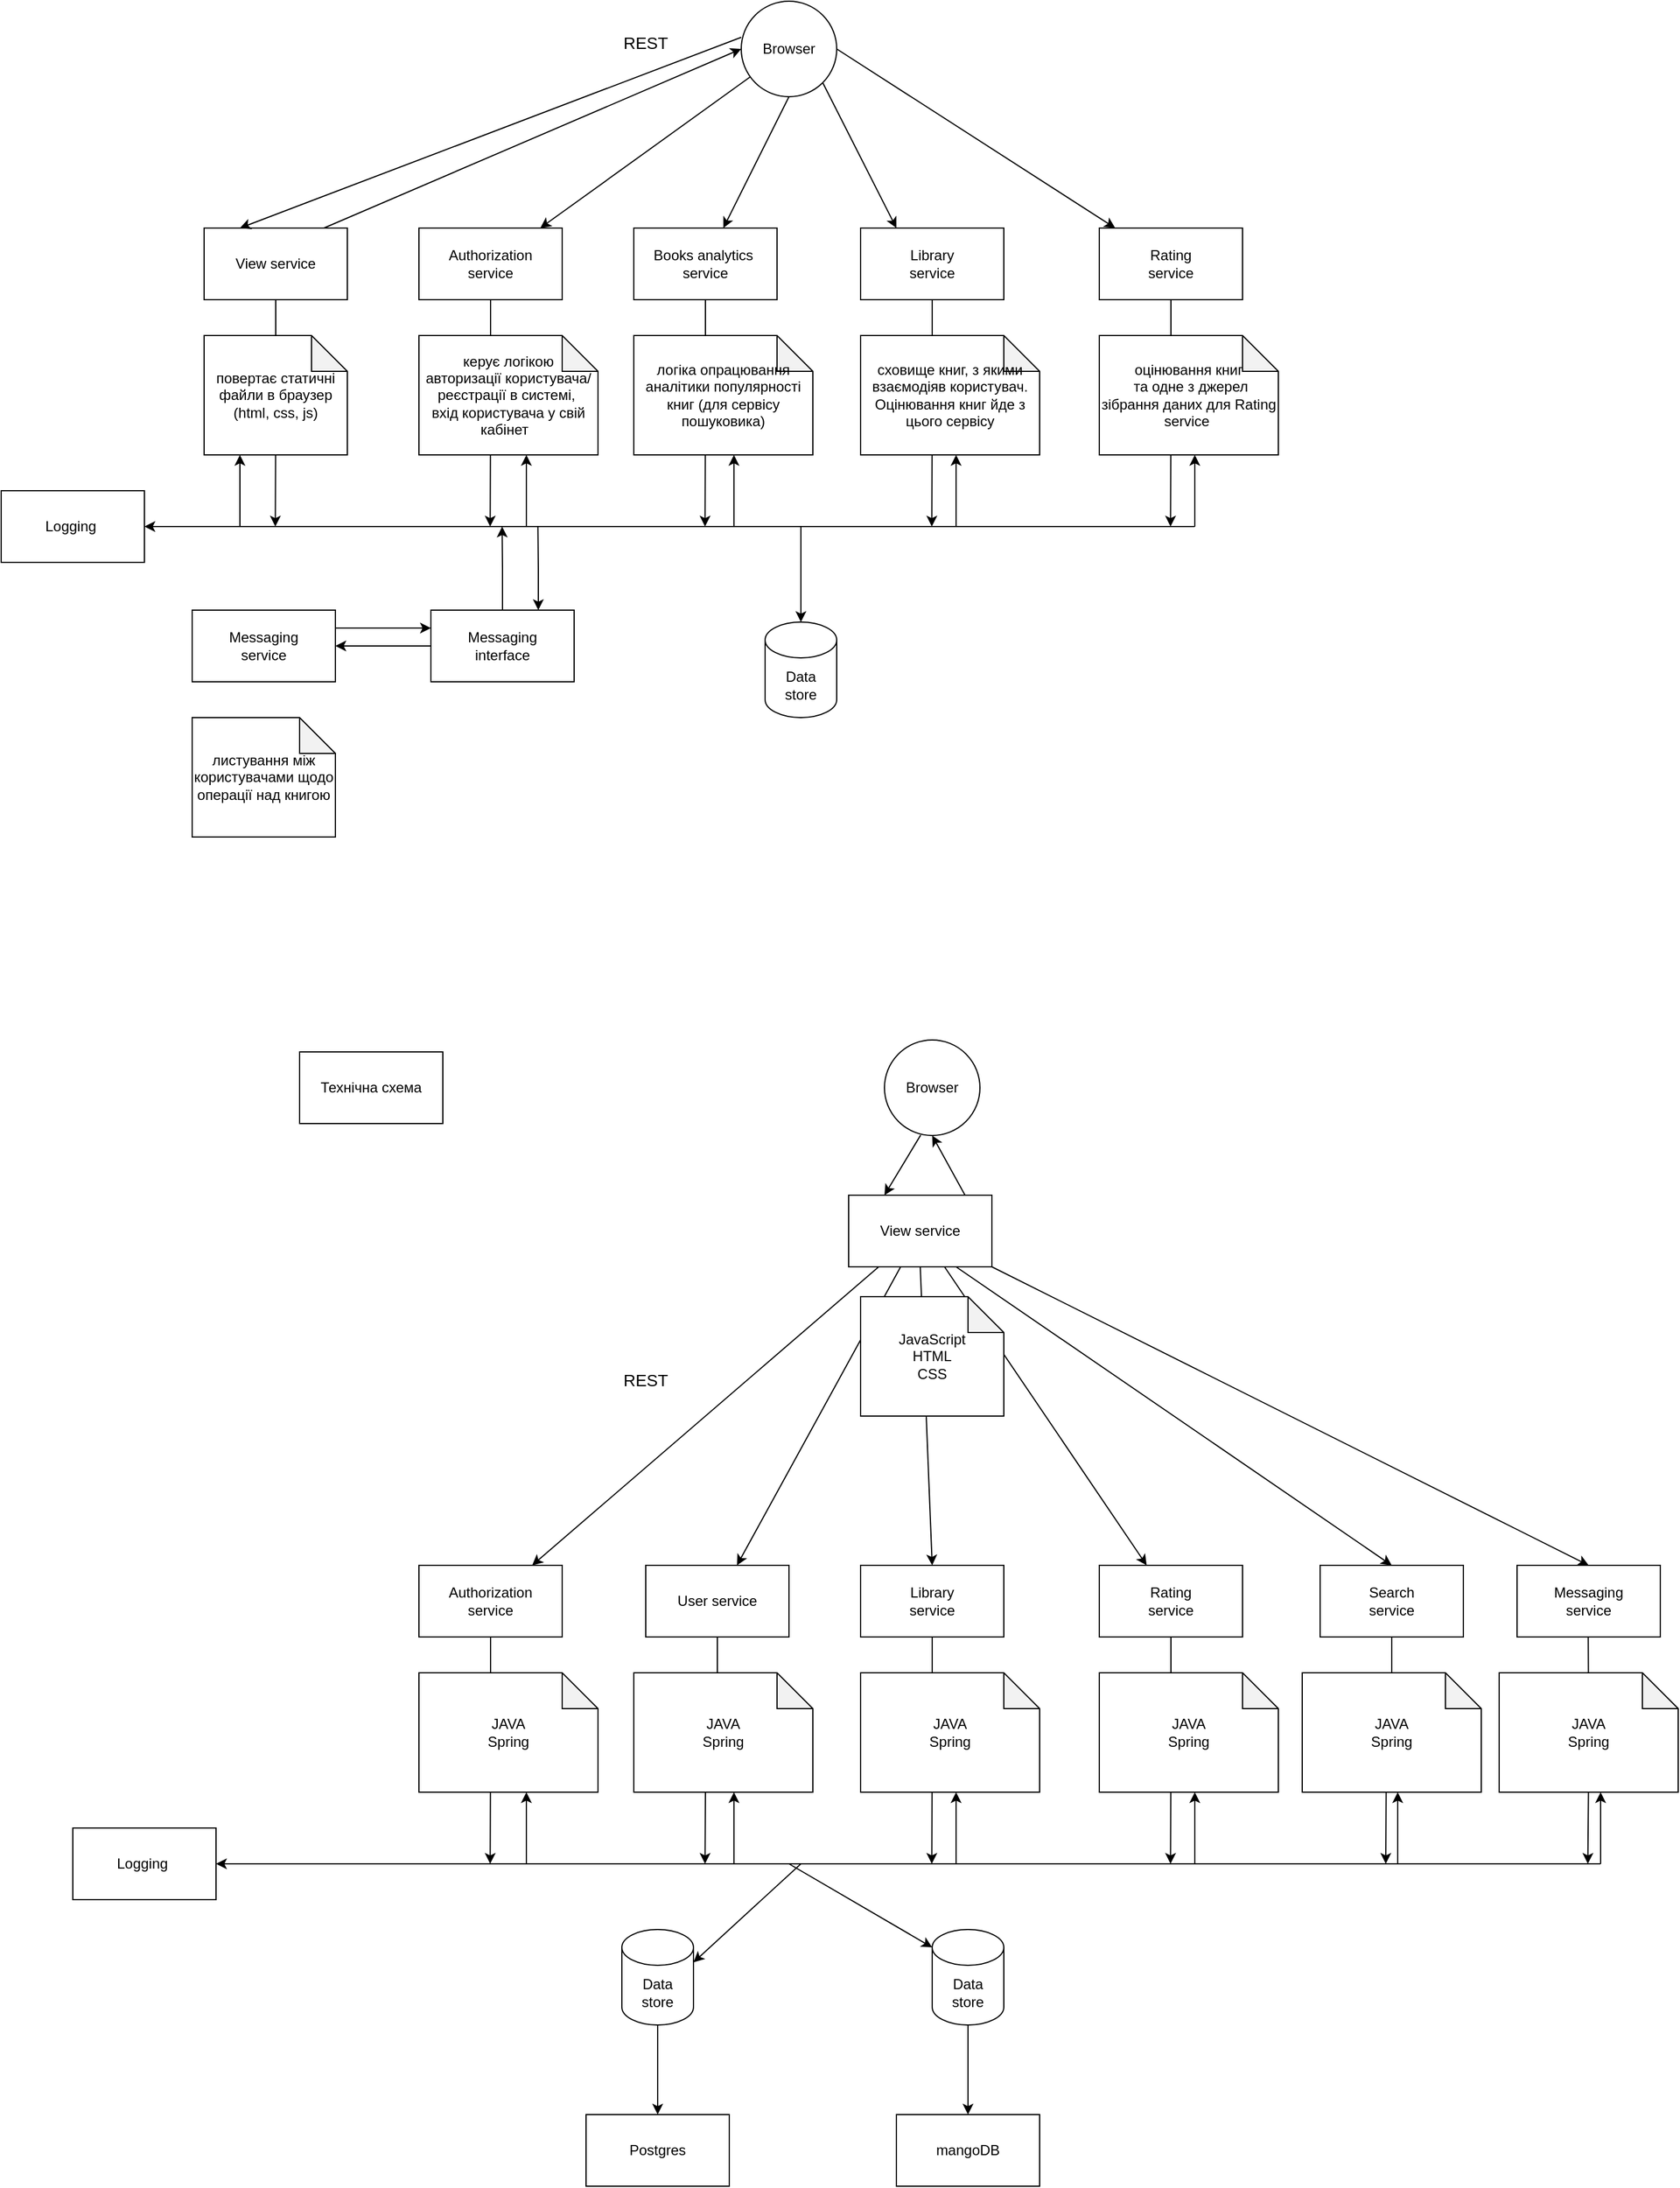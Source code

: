 <mxfile version="22.1.16" type="github">
  <diagram name="Page-1" id="GJx7aqCc3YLOl576Z9mc">
    <mxGraphModel dx="1449" dy="2051" grid="1" gridSize="10" guides="1" tooltips="1" connect="1" arrows="1" fold="1" page="1" pageScale="1" pageWidth="850" pageHeight="1100" math="0" shadow="0">
      <root>
        <mxCell id="0" />
        <mxCell id="1" parent="0" />
        <mxCell id="oXNcu96SMt2CY3mdLOwg-28" style="rounded=0;orthogonalLoop=1;jettySize=auto;html=1;entryX=0;entryY=0.5;entryDx=0;entryDy=0;exitX=0.817;exitY=0.017;exitDx=0;exitDy=0;exitPerimeter=0;" parent="1" source="oXNcu96SMt2CY3mdLOwg-1" target="oXNcu96SMt2CY3mdLOwg-18" edge="1">
          <mxGeometry relative="1" as="geometry" />
        </mxCell>
        <mxCell id="oXNcu96SMt2CY3mdLOwg-31" style="edgeStyle=orthogonalEdgeStyle;rounded=0;orthogonalLoop=1;jettySize=auto;html=1;exitX=0.5;exitY=1;exitDx=0;exitDy=0;" parent="1" source="oXNcu96SMt2CY3mdLOwg-1" edge="1">
          <mxGeometry relative="1" as="geometry">
            <mxPoint x="239.667" y="370" as="targetPoint" />
          </mxGeometry>
        </mxCell>
        <mxCell id="oXNcu96SMt2CY3mdLOwg-1" value="View service" style="rounded=0;whiteSpace=wrap;html=1;" parent="1" vertex="1">
          <mxGeometry x="180" y="120" width="120" height="60" as="geometry" />
        </mxCell>
        <mxCell id="oXNcu96SMt2CY3mdLOwg-3" value="повертає статичні файли в браузер (html, css, js)" style="shape=note;whiteSpace=wrap;html=1;backgroundOutline=1;darkOpacity=0.05;" parent="1" vertex="1">
          <mxGeometry x="180" y="210" width="120" height="100" as="geometry" />
        </mxCell>
        <mxCell id="oXNcu96SMt2CY3mdLOwg-32" style="edgeStyle=orthogonalEdgeStyle;rounded=0;orthogonalLoop=1;jettySize=auto;html=1;exitX=0.5;exitY=1;exitDx=0;exitDy=0;" parent="1" source="oXNcu96SMt2CY3mdLOwg-4" edge="1">
          <mxGeometry relative="1" as="geometry">
            <mxPoint x="419.667" y="370" as="targetPoint" />
          </mxGeometry>
        </mxCell>
        <mxCell id="oXNcu96SMt2CY3mdLOwg-4" value="Authorization &lt;br&gt;service" style="rounded=0;whiteSpace=wrap;html=1;" parent="1" vertex="1">
          <mxGeometry x="360" y="120" width="120" height="60" as="geometry" />
        </mxCell>
        <mxCell id="oXNcu96SMt2CY3mdLOwg-5" value="керує логікою &lt;br&gt;авторизації користувача/реєстрації в системі,&amp;nbsp;&lt;br&gt;вхід користувача у свій кабінет&amp;nbsp;&amp;nbsp;" style="shape=note;whiteSpace=wrap;html=1;backgroundOutline=1;darkOpacity=0.05;" parent="1" vertex="1">
          <mxGeometry x="360" y="210" width="150" height="100" as="geometry" />
        </mxCell>
        <mxCell id="oXNcu96SMt2CY3mdLOwg-33" style="edgeStyle=orthogonalEdgeStyle;rounded=0;orthogonalLoop=1;jettySize=auto;html=1;exitX=0.5;exitY=1;exitDx=0;exitDy=0;" parent="1" source="oXNcu96SMt2CY3mdLOwg-6" edge="1">
          <mxGeometry relative="1" as="geometry">
            <mxPoint x="599.667" y="370" as="targetPoint" />
          </mxGeometry>
        </mxCell>
        <mxCell id="oXNcu96SMt2CY3mdLOwg-6" value="Books analytics&amp;nbsp;&lt;br&gt;service" style="rounded=0;whiteSpace=wrap;html=1;" parent="1" vertex="1">
          <mxGeometry x="540" y="120" width="120" height="60" as="geometry" />
        </mxCell>
        <mxCell id="oXNcu96SMt2CY3mdLOwg-7" value="логіка опрацювання аналітики популярності книг (для сервісу пошуковика)" style="shape=note;whiteSpace=wrap;html=1;backgroundOutline=1;darkOpacity=0.05;" parent="1" vertex="1">
          <mxGeometry x="540" y="210" width="150" height="100" as="geometry" />
        </mxCell>
        <mxCell id="oXNcu96SMt2CY3mdLOwg-34" style="edgeStyle=orthogonalEdgeStyle;rounded=0;orthogonalLoop=1;jettySize=auto;html=1;exitX=0.5;exitY=1;exitDx=0;exitDy=0;" parent="1" source="oXNcu96SMt2CY3mdLOwg-8" edge="1">
          <mxGeometry relative="1" as="geometry">
            <mxPoint x="789.667" y="370" as="targetPoint" />
          </mxGeometry>
        </mxCell>
        <mxCell id="oXNcu96SMt2CY3mdLOwg-8" value="Library &lt;br&gt;service" style="rounded=0;whiteSpace=wrap;html=1;" parent="1" vertex="1">
          <mxGeometry x="730" y="120" width="120" height="60" as="geometry" />
        </mxCell>
        <mxCell id="oXNcu96SMt2CY3mdLOwg-9" value="сховище книг, з якими взаємодіяв користувач. Оцінювання книг йде з цього сервісу" style="shape=note;whiteSpace=wrap;html=1;backgroundOutline=1;darkOpacity=0.05;" parent="1" vertex="1">
          <mxGeometry x="730" y="210" width="150" height="100" as="geometry" />
        </mxCell>
        <mxCell id="oXNcu96SMt2CY3mdLOwg-35" style="edgeStyle=orthogonalEdgeStyle;rounded=0;orthogonalLoop=1;jettySize=auto;html=1;exitX=0.5;exitY=1;exitDx=0;exitDy=0;" parent="1" source="oXNcu96SMt2CY3mdLOwg-10" edge="1">
          <mxGeometry relative="1" as="geometry">
            <mxPoint x="989.667" y="370" as="targetPoint" />
          </mxGeometry>
        </mxCell>
        <mxCell id="oXNcu96SMt2CY3mdLOwg-10" value="Rating&lt;br&gt;service" style="rounded=0;whiteSpace=wrap;html=1;" parent="1" vertex="1">
          <mxGeometry x="930" y="120" width="120" height="60" as="geometry" />
        </mxCell>
        <mxCell id="oXNcu96SMt2CY3mdLOwg-11" value="оцінювання книг&lt;br&gt;&amp;nbsp;та одне з джерел зібрання даних для Rating service&amp;nbsp;" style="shape=note;whiteSpace=wrap;html=1;backgroundOutline=1;darkOpacity=0.05;" parent="1" vertex="1">
          <mxGeometry x="930" y="210" width="150" height="100" as="geometry" />
        </mxCell>
        <mxCell id="oXNcu96SMt2CY3mdLOwg-37" style="edgeStyle=orthogonalEdgeStyle;rounded=0;orthogonalLoop=1;jettySize=auto;html=1;exitX=1;exitY=0.25;exitDx=0;exitDy=0;entryX=0;entryY=0.25;entryDx=0;entryDy=0;" parent="1" source="oXNcu96SMt2CY3mdLOwg-12" target="oXNcu96SMt2CY3mdLOwg-26" edge="1">
          <mxGeometry relative="1" as="geometry" />
        </mxCell>
        <mxCell id="oXNcu96SMt2CY3mdLOwg-12" value="Messaging &lt;br&gt;service" style="rounded=0;whiteSpace=wrap;html=1;" parent="1" vertex="1">
          <mxGeometry x="170" y="440" width="120" height="60" as="geometry" />
        </mxCell>
        <mxCell id="oXNcu96SMt2CY3mdLOwg-13" value="листування між користувачами щодо операції над книгою" style="shape=note;whiteSpace=wrap;html=1;backgroundOutline=1;darkOpacity=0.05;" parent="1" vertex="1">
          <mxGeometry x="170" y="530" width="120" height="100" as="geometry" />
        </mxCell>
        <mxCell id="oXNcu96SMt2CY3mdLOwg-15" value="Data &lt;br&gt;store" style="shape=cylinder3;whiteSpace=wrap;html=1;boundedLbl=1;backgroundOutline=1;size=15;" parent="1" vertex="1">
          <mxGeometry x="650" y="450" width="60" height="80" as="geometry" />
        </mxCell>
        <mxCell id="oXNcu96SMt2CY3mdLOwg-16" value="Logging&amp;nbsp;" style="rounded=0;whiteSpace=wrap;html=1;" parent="1" vertex="1">
          <mxGeometry x="10" y="340" width="120" height="60" as="geometry" />
        </mxCell>
        <mxCell id="oXNcu96SMt2CY3mdLOwg-20" style="rounded=0;orthogonalLoop=1;jettySize=auto;html=1;entryX=0.25;entryY=0;entryDx=0;entryDy=0;exitX=0;exitY=0.378;exitDx=0;exitDy=0;exitPerimeter=0;" parent="1" source="oXNcu96SMt2CY3mdLOwg-18" target="oXNcu96SMt2CY3mdLOwg-1" edge="1">
          <mxGeometry relative="1" as="geometry" />
        </mxCell>
        <mxCell id="oXNcu96SMt2CY3mdLOwg-21" style="rounded=0;orthogonalLoop=1;jettySize=auto;html=1;" parent="1" source="oXNcu96SMt2CY3mdLOwg-18" target="oXNcu96SMt2CY3mdLOwg-4" edge="1">
          <mxGeometry relative="1" as="geometry" />
        </mxCell>
        <mxCell id="oXNcu96SMt2CY3mdLOwg-22" style="rounded=0;orthogonalLoop=1;jettySize=auto;html=1;exitX=0.5;exitY=1;exitDx=0;exitDy=0;" parent="1" source="oXNcu96SMt2CY3mdLOwg-18" target="oXNcu96SMt2CY3mdLOwg-6" edge="1">
          <mxGeometry relative="1" as="geometry" />
        </mxCell>
        <mxCell id="oXNcu96SMt2CY3mdLOwg-23" style="rounded=0;orthogonalLoop=1;jettySize=auto;html=1;exitX=1;exitY=1;exitDx=0;exitDy=0;entryX=0.25;entryY=0;entryDx=0;entryDy=0;" parent="1" source="oXNcu96SMt2CY3mdLOwg-18" target="oXNcu96SMt2CY3mdLOwg-8" edge="1">
          <mxGeometry relative="1" as="geometry" />
        </mxCell>
        <mxCell id="oXNcu96SMt2CY3mdLOwg-24" style="rounded=0;orthogonalLoop=1;jettySize=auto;html=1;exitX=1;exitY=0.5;exitDx=0;exitDy=0;" parent="1" source="oXNcu96SMt2CY3mdLOwg-18" target="oXNcu96SMt2CY3mdLOwg-10" edge="1">
          <mxGeometry relative="1" as="geometry" />
        </mxCell>
        <mxCell id="oXNcu96SMt2CY3mdLOwg-18" value="Browser" style="ellipse;whiteSpace=wrap;html=1;aspect=fixed;" parent="1" vertex="1">
          <mxGeometry x="630" y="-70" width="80" height="80" as="geometry" />
        </mxCell>
        <mxCell id="oXNcu96SMt2CY3mdLOwg-27" style="edgeStyle=orthogonalEdgeStyle;rounded=0;orthogonalLoop=1;jettySize=auto;html=1;" parent="1" source="oXNcu96SMt2CY3mdLOwg-26" target="oXNcu96SMt2CY3mdLOwg-12" edge="1">
          <mxGeometry relative="1" as="geometry" />
        </mxCell>
        <mxCell id="oXNcu96SMt2CY3mdLOwg-36" style="edgeStyle=orthogonalEdgeStyle;rounded=0;orthogonalLoop=1;jettySize=auto;html=1;exitX=0.5;exitY=0;exitDx=0;exitDy=0;" parent="1" source="oXNcu96SMt2CY3mdLOwg-26" edge="1">
          <mxGeometry relative="1" as="geometry">
            <mxPoint x="429.667" y="370" as="targetPoint" />
          </mxGeometry>
        </mxCell>
        <mxCell id="oXNcu96SMt2CY3mdLOwg-38" style="edgeStyle=orthogonalEdgeStyle;rounded=0;orthogonalLoop=1;jettySize=auto;html=1;exitX=0.75;exitY=0;exitDx=0;exitDy=0;startArrow=classic;startFill=1;endArrow=none;endFill=0;" parent="1" source="oXNcu96SMt2CY3mdLOwg-26" edge="1">
          <mxGeometry relative="1" as="geometry">
            <mxPoint x="459.667" y="370" as="targetPoint" />
          </mxGeometry>
        </mxCell>
        <mxCell id="oXNcu96SMt2CY3mdLOwg-26" value="Messaging &lt;br&gt;interface" style="rounded=0;whiteSpace=wrap;html=1;" parent="1" vertex="1">
          <mxGeometry x="370" y="440" width="120" height="60" as="geometry" />
        </mxCell>
        <mxCell id="oXNcu96SMt2CY3mdLOwg-29" value="&lt;font style=&quot;font-size: 14px;&quot;&gt;REST&lt;/font&gt;" style="text;html=1;strokeColor=none;fillColor=none;align=center;verticalAlign=middle;whiteSpace=wrap;rounded=0;" parent="1" vertex="1">
          <mxGeometry x="520" y="-50" width="60" height="30" as="geometry" />
        </mxCell>
        <mxCell id="oXNcu96SMt2CY3mdLOwg-30" value="" style="endArrow=none;html=1;rounded=0;" parent="1" edge="1">
          <mxGeometry width="50" height="50" relative="1" as="geometry">
            <mxPoint x="210" y="370" as="sourcePoint" />
            <mxPoint x="1010" y="370" as="targetPoint" />
          </mxGeometry>
        </mxCell>
        <mxCell id="oXNcu96SMt2CY3mdLOwg-39" value="" style="endArrow=classic;html=1;rounded=0;" parent="1" edge="1">
          <mxGeometry width="50" height="50" relative="1" as="geometry">
            <mxPoint x="210" y="370" as="sourcePoint" />
            <mxPoint x="210" y="310" as="targetPoint" />
          </mxGeometry>
        </mxCell>
        <mxCell id="oXNcu96SMt2CY3mdLOwg-40" value="" style="endArrow=classic;html=1;rounded=0;" parent="1" edge="1">
          <mxGeometry width="50" height="50" relative="1" as="geometry">
            <mxPoint x="450" y="370" as="sourcePoint" />
            <mxPoint x="450" y="310" as="targetPoint" />
          </mxGeometry>
        </mxCell>
        <mxCell id="oXNcu96SMt2CY3mdLOwg-41" value="" style="endArrow=classic;html=1;rounded=0;" parent="1" edge="1">
          <mxGeometry width="50" height="50" relative="1" as="geometry">
            <mxPoint x="623.89" y="370" as="sourcePoint" />
            <mxPoint x="623.89" y="310" as="targetPoint" />
          </mxGeometry>
        </mxCell>
        <mxCell id="oXNcu96SMt2CY3mdLOwg-42" value="" style="endArrow=classic;html=1;rounded=0;" parent="1" edge="1">
          <mxGeometry width="50" height="50" relative="1" as="geometry">
            <mxPoint x="810" y="370" as="sourcePoint" />
            <mxPoint x="810" y="310" as="targetPoint" />
          </mxGeometry>
        </mxCell>
        <mxCell id="oXNcu96SMt2CY3mdLOwg-43" value="" style="endArrow=classic;html=1;rounded=0;" parent="1" edge="1">
          <mxGeometry width="50" height="50" relative="1" as="geometry">
            <mxPoint x="1010" y="370" as="sourcePoint" />
            <mxPoint x="1010" y="310" as="targetPoint" />
          </mxGeometry>
        </mxCell>
        <mxCell id="oXNcu96SMt2CY3mdLOwg-45" value="" style="endArrow=classic;html=1;rounded=0;" parent="1" edge="1">
          <mxGeometry width="50" height="50" relative="1" as="geometry">
            <mxPoint x="210" y="370" as="sourcePoint" />
            <mxPoint x="130" y="370" as="targetPoint" />
          </mxGeometry>
        </mxCell>
        <mxCell id="oXNcu96SMt2CY3mdLOwg-46" value="" style="endArrow=classic;html=1;rounded=0;" parent="1" edge="1">
          <mxGeometry width="50" height="50" relative="1" as="geometry">
            <mxPoint x="680" y="370" as="sourcePoint" />
            <mxPoint x="680" y="450" as="targetPoint" />
          </mxGeometry>
        </mxCell>
        <mxCell id="54RWi3GxyA712Erpz5ya-1" style="rounded=0;orthogonalLoop=1;jettySize=auto;html=1;entryX=0.5;entryY=1;entryDx=0;entryDy=0;exitX=0.817;exitY=0.017;exitDx=0;exitDy=0;exitPerimeter=0;" edge="1" parent="1" source="54RWi3GxyA712Erpz5ya-3" target="54RWi3GxyA712Erpz5ya-27">
          <mxGeometry relative="1" as="geometry" />
        </mxCell>
        <mxCell id="54RWi3GxyA712Erpz5ya-3" value="View service" style="rounded=0;whiteSpace=wrap;html=1;" vertex="1" parent="1">
          <mxGeometry x="720" y="930" width="120" height="60" as="geometry" />
        </mxCell>
        <mxCell id="54RWi3GxyA712Erpz5ya-5" style="edgeStyle=orthogonalEdgeStyle;rounded=0;orthogonalLoop=1;jettySize=auto;html=1;exitX=0.5;exitY=1;exitDx=0;exitDy=0;" edge="1" parent="1" source="54RWi3GxyA712Erpz5ya-6">
          <mxGeometry relative="1" as="geometry">
            <mxPoint x="419.667" y="1490" as="targetPoint" />
          </mxGeometry>
        </mxCell>
        <mxCell id="54RWi3GxyA712Erpz5ya-6" value="Authorization &lt;br&gt;service" style="rounded=0;whiteSpace=wrap;html=1;" vertex="1" parent="1">
          <mxGeometry x="360" y="1240" width="120" height="60" as="geometry" />
        </mxCell>
        <mxCell id="54RWi3GxyA712Erpz5ya-7" value="JAVA&lt;br&gt;Spring" style="shape=note;whiteSpace=wrap;html=1;backgroundOutline=1;darkOpacity=0.05;" vertex="1" parent="1">
          <mxGeometry x="360" y="1330" width="150" height="100" as="geometry" />
        </mxCell>
        <mxCell id="54RWi3GxyA712Erpz5ya-8" style="edgeStyle=orthogonalEdgeStyle;rounded=0;orthogonalLoop=1;jettySize=auto;html=1;exitX=0.5;exitY=1;exitDx=0;exitDy=0;" edge="1" parent="1" source="54RWi3GxyA712Erpz5ya-9">
          <mxGeometry relative="1" as="geometry">
            <mxPoint x="599.667" y="1490" as="targetPoint" />
          </mxGeometry>
        </mxCell>
        <mxCell id="54RWi3GxyA712Erpz5ya-10" value="JAVA&lt;br style=&quot;border-color: var(--border-color);&quot;&gt;Spring" style="shape=note;whiteSpace=wrap;html=1;backgroundOutline=1;darkOpacity=0.05;" vertex="1" parent="1">
          <mxGeometry x="540" y="1330" width="150" height="100" as="geometry" />
        </mxCell>
        <mxCell id="54RWi3GxyA712Erpz5ya-11" style="edgeStyle=orthogonalEdgeStyle;rounded=0;orthogonalLoop=1;jettySize=auto;html=1;exitX=0.5;exitY=1;exitDx=0;exitDy=0;" edge="1" parent="1" source="54RWi3GxyA712Erpz5ya-12">
          <mxGeometry relative="1" as="geometry">
            <mxPoint x="789.667" y="1490" as="targetPoint" />
          </mxGeometry>
        </mxCell>
        <mxCell id="54RWi3GxyA712Erpz5ya-12" value="Library &lt;br&gt;service" style="rounded=0;whiteSpace=wrap;html=1;" vertex="1" parent="1">
          <mxGeometry x="730" y="1240" width="120" height="60" as="geometry" />
        </mxCell>
        <mxCell id="54RWi3GxyA712Erpz5ya-13" value="JAVA&lt;br style=&quot;border-color: var(--border-color);&quot;&gt;Spring" style="shape=note;whiteSpace=wrap;html=1;backgroundOutline=1;darkOpacity=0.05;" vertex="1" parent="1">
          <mxGeometry x="730" y="1330" width="150" height="100" as="geometry" />
        </mxCell>
        <mxCell id="54RWi3GxyA712Erpz5ya-14" style="edgeStyle=orthogonalEdgeStyle;rounded=0;orthogonalLoop=1;jettySize=auto;html=1;exitX=0.5;exitY=1;exitDx=0;exitDy=0;" edge="1" parent="1" source="54RWi3GxyA712Erpz5ya-15">
          <mxGeometry relative="1" as="geometry">
            <mxPoint x="989.667" y="1490" as="targetPoint" />
          </mxGeometry>
        </mxCell>
        <mxCell id="54RWi3GxyA712Erpz5ya-15" value="Rating&lt;br&gt;service" style="rounded=0;whiteSpace=wrap;html=1;" vertex="1" parent="1">
          <mxGeometry x="930" y="1240" width="120" height="60" as="geometry" />
        </mxCell>
        <mxCell id="54RWi3GxyA712Erpz5ya-16" value="JAVA&lt;br style=&quot;border-color: var(--border-color);&quot;&gt;Spring" style="shape=note;whiteSpace=wrap;html=1;backgroundOutline=1;darkOpacity=0.05;" vertex="1" parent="1">
          <mxGeometry x="930" y="1330" width="150" height="100" as="geometry" />
        </mxCell>
        <mxCell id="54RWi3GxyA712Erpz5ya-47" value="" style="edgeStyle=orthogonalEdgeStyle;rounded=0;orthogonalLoop=1;jettySize=auto;html=1;" edge="1" parent="1" source="54RWi3GxyA712Erpz5ya-20" target="54RWi3GxyA712Erpz5ya-46">
          <mxGeometry relative="1" as="geometry" />
        </mxCell>
        <mxCell id="54RWi3GxyA712Erpz5ya-20" value="Data &lt;br&gt;store" style="shape=cylinder3;whiteSpace=wrap;html=1;boundedLbl=1;backgroundOutline=1;size=15;" vertex="1" parent="1">
          <mxGeometry x="530" y="1545" width="60" height="80" as="geometry" />
        </mxCell>
        <mxCell id="54RWi3GxyA712Erpz5ya-21" value="Logging&amp;nbsp;" style="rounded=0;whiteSpace=wrap;html=1;" vertex="1" parent="1">
          <mxGeometry x="70" y="1460" width="120" height="60" as="geometry" />
        </mxCell>
        <mxCell id="54RWi3GxyA712Erpz5ya-22" style="rounded=0;orthogonalLoop=1;jettySize=auto;html=1;entryX=0.25;entryY=0;entryDx=0;entryDy=0;exitX=0.379;exitY=0.996;exitDx=0;exitDy=0;exitPerimeter=0;" edge="1" parent="1" source="54RWi3GxyA712Erpz5ya-27" target="54RWi3GxyA712Erpz5ya-3">
          <mxGeometry relative="1" as="geometry" />
        </mxCell>
        <mxCell id="54RWi3GxyA712Erpz5ya-23" style="rounded=0;orthogonalLoop=1;jettySize=auto;html=1;" edge="1" parent="1" source="54RWi3GxyA712Erpz5ya-3" target="54RWi3GxyA712Erpz5ya-6">
          <mxGeometry relative="1" as="geometry" />
        </mxCell>
        <mxCell id="54RWi3GxyA712Erpz5ya-24" style="rounded=0;orthogonalLoop=1;jettySize=auto;html=1;" edge="1" parent="1" source="54RWi3GxyA712Erpz5ya-3" target="54RWi3GxyA712Erpz5ya-9">
          <mxGeometry relative="1" as="geometry" />
        </mxCell>
        <mxCell id="54RWi3GxyA712Erpz5ya-25" style="rounded=0;orthogonalLoop=1;jettySize=auto;html=1;exitX=0.5;exitY=1;exitDx=0;exitDy=0;entryX=0.5;entryY=0;entryDx=0;entryDy=0;" edge="1" parent="1" source="54RWi3GxyA712Erpz5ya-3" target="54RWi3GxyA712Erpz5ya-12">
          <mxGeometry relative="1" as="geometry" />
        </mxCell>
        <mxCell id="54RWi3GxyA712Erpz5ya-26" style="rounded=0;orthogonalLoop=1;jettySize=auto;html=1;" edge="1" parent="1" source="54RWi3GxyA712Erpz5ya-3" target="54RWi3GxyA712Erpz5ya-15">
          <mxGeometry relative="1" as="geometry" />
        </mxCell>
        <mxCell id="54RWi3GxyA712Erpz5ya-27" value="Browser" style="ellipse;whiteSpace=wrap;html=1;aspect=fixed;" vertex="1" parent="1">
          <mxGeometry x="750" y="800" width="80" height="80" as="geometry" />
        </mxCell>
        <mxCell id="54RWi3GxyA712Erpz5ya-32" value="&lt;font style=&quot;font-size: 14px;&quot;&gt;REST&lt;/font&gt;" style="text;html=1;strokeColor=none;fillColor=none;align=center;verticalAlign=middle;whiteSpace=wrap;rounded=0;" vertex="1" parent="1">
          <mxGeometry x="520" y="1070" width="60" height="30" as="geometry" />
        </mxCell>
        <mxCell id="54RWi3GxyA712Erpz5ya-33" value="" style="endArrow=none;html=1;rounded=0;" edge="1" parent="1">
          <mxGeometry width="50" height="50" relative="1" as="geometry">
            <mxPoint x="210" y="1490" as="sourcePoint" />
            <mxPoint x="1350" y="1490" as="targetPoint" />
          </mxGeometry>
        </mxCell>
        <mxCell id="54RWi3GxyA712Erpz5ya-35" value="" style="endArrow=classic;html=1;rounded=0;" edge="1" parent="1">
          <mxGeometry width="50" height="50" relative="1" as="geometry">
            <mxPoint x="450" y="1490" as="sourcePoint" />
            <mxPoint x="450" y="1430" as="targetPoint" />
          </mxGeometry>
        </mxCell>
        <mxCell id="54RWi3GxyA712Erpz5ya-36" value="" style="endArrow=classic;html=1;rounded=0;" edge="1" parent="1">
          <mxGeometry width="50" height="50" relative="1" as="geometry">
            <mxPoint x="623.89" y="1490" as="sourcePoint" />
            <mxPoint x="623.89" y="1430" as="targetPoint" />
          </mxGeometry>
        </mxCell>
        <mxCell id="54RWi3GxyA712Erpz5ya-37" value="" style="endArrow=classic;html=1;rounded=0;" edge="1" parent="1">
          <mxGeometry width="50" height="50" relative="1" as="geometry">
            <mxPoint x="810" y="1490" as="sourcePoint" />
            <mxPoint x="810" y="1430" as="targetPoint" />
          </mxGeometry>
        </mxCell>
        <mxCell id="54RWi3GxyA712Erpz5ya-38" value="" style="endArrow=classic;html=1;rounded=0;" edge="1" parent="1">
          <mxGeometry width="50" height="50" relative="1" as="geometry">
            <mxPoint x="1010" y="1490" as="sourcePoint" />
            <mxPoint x="1010" y="1430" as="targetPoint" />
          </mxGeometry>
        </mxCell>
        <mxCell id="54RWi3GxyA712Erpz5ya-39" value="" style="endArrow=classic;html=1;rounded=0;" edge="1" parent="1">
          <mxGeometry width="50" height="50" relative="1" as="geometry">
            <mxPoint x="210" y="1490" as="sourcePoint" />
            <mxPoint x="190" y="1490" as="targetPoint" />
          </mxGeometry>
        </mxCell>
        <mxCell id="54RWi3GxyA712Erpz5ya-40" value="" style="endArrow=classic;html=1;rounded=0;entryX=1;entryY=0;entryDx=0;entryDy=27.5;entryPerimeter=0;" edge="1" parent="1" target="54RWi3GxyA712Erpz5ya-20">
          <mxGeometry width="50" height="50" relative="1" as="geometry">
            <mxPoint x="680" y="1490" as="sourcePoint" />
            <mxPoint x="680" y="1570" as="targetPoint" />
          </mxGeometry>
        </mxCell>
        <mxCell id="54RWi3GxyA712Erpz5ya-43" value="Технічна схема" style="rounded=0;whiteSpace=wrap;html=1;" vertex="1" parent="1">
          <mxGeometry x="260" y="810" width="120" height="60" as="geometry" />
        </mxCell>
        <mxCell id="54RWi3GxyA712Erpz5ya-44" value="mangoDB" style="whiteSpace=wrap;html=1;" vertex="1" parent="1">
          <mxGeometry x="760" y="1700" width="120" height="60" as="geometry" />
        </mxCell>
        <mxCell id="54RWi3GxyA712Erpz5ya-46" value="Postgres" style="whiteSpace=wrap;html=1;" vertex="1" parent="1">
          <mxGeometry x="500" y="1700" width="120" height="60" as="geometry" />
        </mxCell>
        <mxCell id="54RWi3GxyA712Erpz5ya-9" value="User service" style="rounded=0;whiteSpace=wrap;html=1;" vertex="1" parent="1">
          <mxGeometry x="550" y="1240" width="120" height="60" as="geometry" />
        </mxCell>
        <mxCell id="54RWi3GxyA712Erpz5ya-50" value="Messaging &lt;br&gt;service" style="rounded=0;whiteSpace=wrap;html=1;" vertex="1" parent="1">
          <mxGeometry x="1280" y="1240" width="120" height="60" as="geometry" />
        </mxCell>
        <mxCell id="54RWi3GxyA712Erpz5ya-54" style="edgeStyle=orthogonalEdgeStyle;rounded=0;orthogonalLoop=1;jettySize=auto;html=1;exitX=0.5;exitY=1;exitDx=0;exitDy=0;" edge="1" parent="1">
          <mxGeometry relative="1" as="geometry">
            <mxPoint x="1339.287" y="1490" as="targetPoint" />
            <mxPoint x="1339.62" y="1300" as="sourcePoint" />
          </mxGeometry>
        </mxCell>
        <mxCell id="54RWi3GxyA712Erpz5ya-52" value="JAVA&lt;br style=&quot;border-color: var(--border-color);&quot;&gt;Spring" style="shape=note;whiteSpace=wrap;html=1;backgroundOutline=1;darkOpacity=0.05;" vertex="1" parent="1">
          <mxGeometry x="1265" y="1330" width="150" height="100" as="geometry" />
        </mxCell>
        <mxCell id="54RWi3GxyA712Erpz5ya-56" value="" style="endArrow=classic;html=1;rounded=0;" edge="1" parent="1">
          <mxGeometry width="50" height="50" relative="1" as="geometry">
            <mxPoint x="1350" y="1490" as="sourcePoint" />
            <mxPoint x="1350" y="1430" as="targetPoint" />
          </mxGeometry>
        </mxCell>
        <mxCell id="54RWi3GxyA712Erpz5ya-59" value="" style="endArrow=classic;html=1;rounded=0;entryX=0;entryY=0;entryDx=0;entryDy=15;entryPerimeter=0;" edge="1" parent="1" target="54RWi3GxyA712Erpz5ya-61">
          <mxGeometry width="50" height="50" relative="1" as="geometry">
            <mxPoint x="670" y="1490" as="sourcePoint" />
            <mxPoint x="790" y="1560" as="targetPoint" />
          </mxGeometry>
        </mxCell>
        <mxCell id="54RWi3GxyA712Erpz5ya-60" value="" style="edgeStyle=orthogonalEdgeStyle;rounded=0;orthogonalLoop=1;jettySize=auto;html=1;entryX=0.5;entryY=0;entryDx=0;entryDy=0;" edge="1" parent="1" source="54RWi3GxyA712Erpz5ya-61" target="54RWi3GxyA712Erpz5ya-44">
          <mxGeometry relative="1" as="geometry">
            <mxPoint x="820" y="1695" as="targetPoint" />
          </mxGeometry>
        </mxCell>
        <mxCell id="54RWi3GxyA712Erpz5ya-61" value="Data &lt;br&gt;store" style="shape=cylinder3;whiteSpace=wrap;html=1;boundedLbl=1;backgroundOutline=1;size=15;" vertex="1" parent="1">
          <mxGeometry x="790" y="1545" width="60" height="80" as="geometry" />
        </mxCell>
        <mxCell id="54RWi3GxyA712Erpz5ya-65" style="rounded=0;orthogonalLoop=1;jettySize=auto;html=1;exitX=0.657;exitY=1.138;exitDx=0;exitDy=0;exitPerimeter=0;entryX=0.5;entryY=0;entryDx=0;entryDy=0;" edge="1" parent="1" target="54RWi3GxyA712Erpz5ya-50">
          <mxGeometry relative="1" as="geometry">
            <mxPoint x="840" y="990" as="sourcePoint" />
            <mxPoint x="1010" y="1232" as="targetPoint" />
          </mxGeometry>
        </mxCell>
        <mxCell id="54RWi3GxyA712Erpz5ya-4" value="JavaScript&lt;br&gt;HTML&lt;br&gt;CSS" style="shape=note;whiteSpace=wrap;html=1;backgroundOutline=1;darkOpacity=0.05;" vertex="1" parent="1">
          <mxGeometry x="730" y="1015" width="120" height="100" as="geometry" />
        </mxCell>
        <mxCell id="54RWi3GxyA712Erpz5ya-66" style="rounded=0;orthogonalLoop=1;jettySize=auto;html=1;exitX=0.657;exitY=1.138;exitDx=0;exitDy=0;exitPerimeter=0;entryX=0.5;entryY=0;entryDx=0;entryDy=0;" edge="1" parent="1" target="54RWi3GxyA712Erpz5ya-69">
          <mxGeometry relative="1" as="geometry">
            <mxPoint x="810" y="990" as="sourcePoint" />
            <mxPoint x="1140" y="1240" as="targetPoint" />
          </mxGeometry>
        </mxCell>
        <mxCell id="54RWi3GxyA712Erpz5ya-69" value="Search&lt;br&gt;service" style="rounded=0;whiteSpace=wrap;html=1;" vertex="1" parent="1">
          <mxGeometry x="1115" y="1240" width="120" height="60" as="geometry" />
        </mxCell>
        <mxCell id="54RWi3GxyA712Erpz5ya-72" value="" style="endArrow=classic;html=1;rounded=0;" edge="1" parent="1">
          <mxGeometry width="50" height="50" relative="1" as="geometry">
            <mxPoint x="1180" y="1490" as="sourcePoint" />
            <mxPoint x="1180" y="1430" as="targetPoint" />
          </mxGeometry>
        </mxCell>
        <mxCell id="54RWi3GxyA712Erpz5ya-74" style="edgeStyle=orthogonalEdgeStyle;rounded=0;orthogonalLoop=1;jettySize=auto;html=1;exitX=0.5;exitY=1;exitDx=0;exitDy=0;" edge="1" parent="1" source="54RWi3GxyA712Erpz5ya-69">
          <mxGeometry relative="1" as="geometry">
            <mxPoint x="1169.997" y="1490" as="targetPoint" />
            <mxPoint x="1170.33" y="1300" as="sourcePoint" />
          </mxGeometry>
        </mxCell>
        <mxCell id="54RWi3GxyA712Erpz5ya-70" value="JAVA&lt;br style=&quot;border-color: var(--border-color);&quot;&gt;Spring" style="shape=note;whiteSpace=wrap;html=1;backgroundOutline=1;darkOpacity=0.05;" vertex="1" parent="1">
          <mxGeometry x="1100" y="1330" width="150" height="100" as="geometry" />
        </mxCell>
      </root>
    </mxGraphModel>
  </diagram>
</mxfile>
